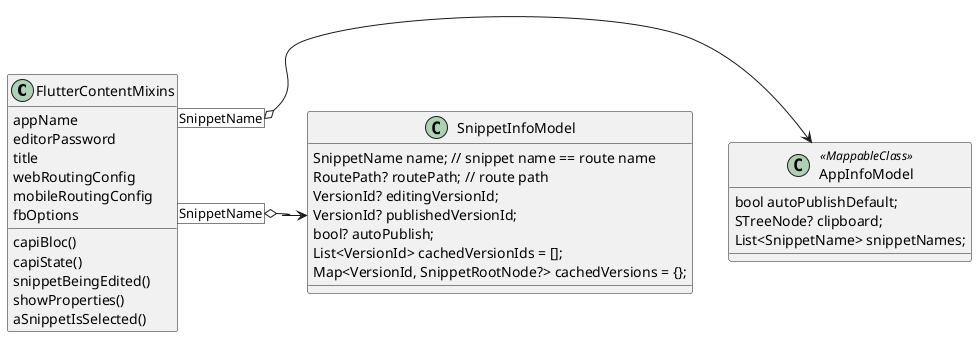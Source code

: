 @startuml

'https://plantuml.com/class-diagram

class FlutterContentMixins {
    appName
    editorPassword
    title
    webRoutingConfig
    mobileRoutingConfig
    fbOptions
    capiBloc()
    capiState()
    snippetBeingEdited()
    showProperties()
    aSnippetIsSelected()
}

class AppInfoModel<<MappableClass>> {
    bool autoPublishDefault;
    STreeNode? clipboard;
    List<SnippetName> snippetNames;
}

class SnippetInfoModel {
    SnippetName name; // snippet name == route name
    RoutePath? routePath; // route path
    VersionId? editingVersionId;
    VersionId? publishedVersionId;
    bool? autoPublish;
    List<VersionId> cachedVersionIds = [];
    Map<VersionId, SnippetRootNode?> cachedVersions = {};
}

FlutterContentMixins [SnippetName] o-r--> AppInfoModel
FlutterContentMixins [SnippetName] o-r--> SnippetInfoModel


@enduml
